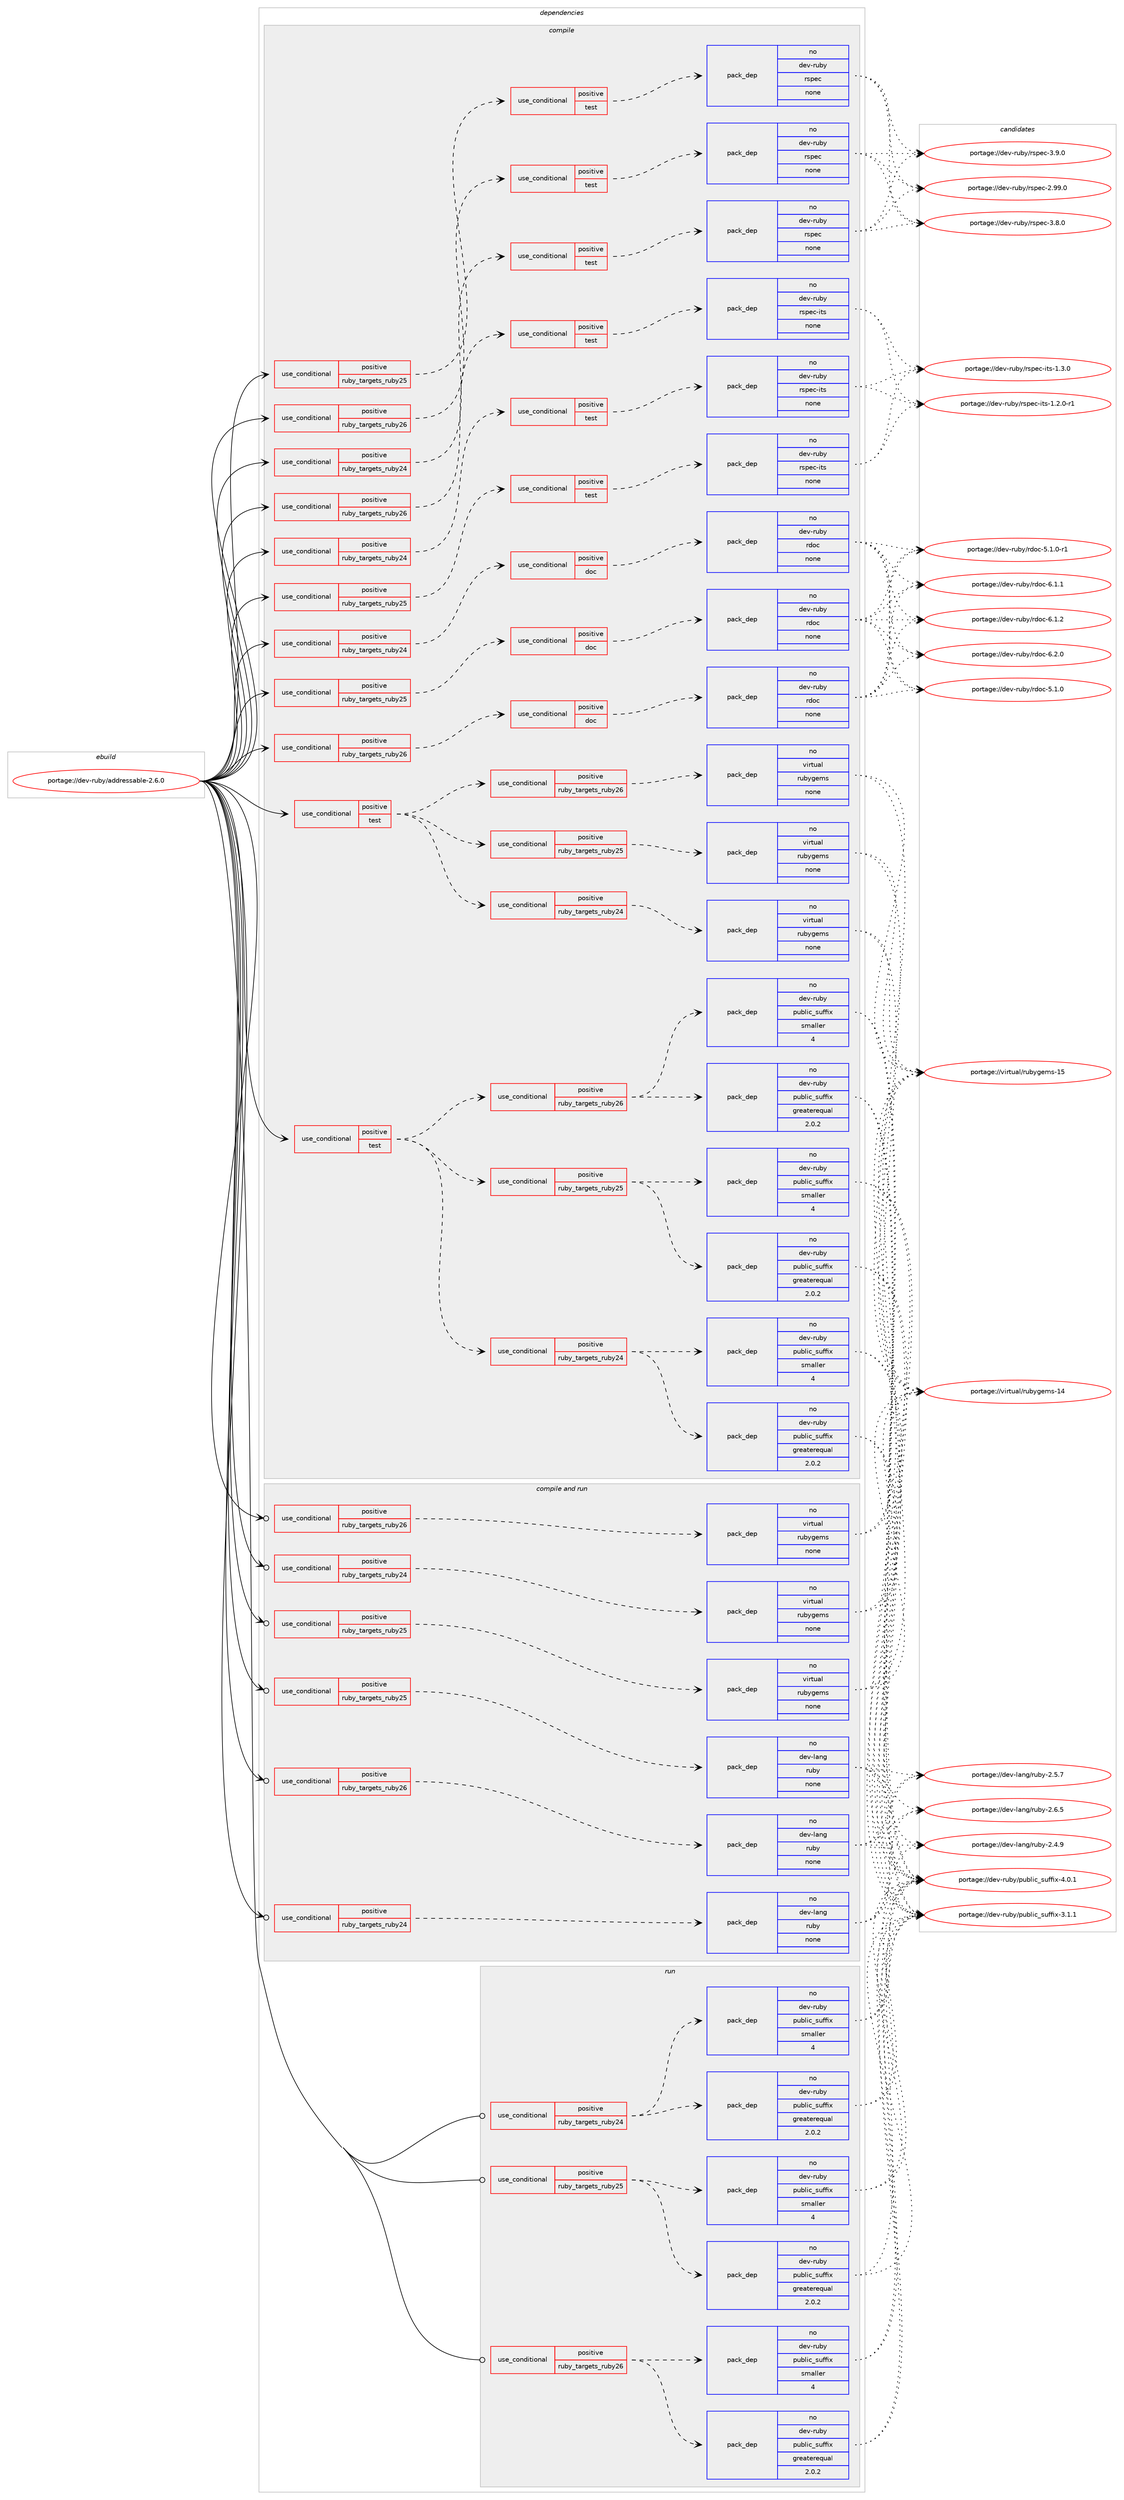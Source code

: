 digraph prolog {

# *************
# Graph options
# *************

newrank=true;
concentrate=true;
compound=true;
graph [rankdir=LR,fontname=Helvetica,fontsize=10,ranksep=1.5];#, ranksep=2.5, nodesep=0.2];
edge  [arrowhead=vee];
node  [fontname=Helvetica,fontsize=10];

# **********
# The ebuild
# **********

subgraph cluster_leftcol {
color=gray;
rank=same;
label=<<i>ebuild</i>>;
id [label="portage://dev-ruby/addressable-2.6.0", color=red, width=4, href="../dev-ruby/addressable-2.6.0.svg"];
}

# ****************
# The dependencies
# ****************

subgraph cluster_midcol {
color=gray;
label=<<i>dependencies</i>>;
subgraph cluster_compile {
fillcolor="#eeeeee";
style=filled;
label=<<i>compile</i>>;
subgraph cond46855 {
dependency210870 [label=<<TABLE BORDER="0" CELLBORDER="1" CELLSPACING="0" CELLPADDING="4"><TR><TD ROWSPAN="3" CELLPADDING="10">use_conditional</TD></TR><TR><TD>positive</TD></TR><TR><TD>ruby_targets_ruby24</TD></TR></TABLE>>, shape=none, color=red];
subgraph cond46856 {
dependency210871 [label=<<TABLE BORDER="0" CELLBORDER="1" CELLSPACING="0" CELLPADDING="4"><TR><TD ROWSPAN="3" CELLPADDING="10">use_conditional</TD></TR><TR><TD>positive</TD></TR><TR><TD>doc</TD></TR></TABLE>>, shape=none, color=red];
subgraph pack160561 {
dependency210872 [label=<<TABLE BORDER="0" CELLBORDER="1" CELLSPACING="0" CELLPADDING="4" WIDTH="220"><TR><TD ROWSPAN="6" CELLPADDING="30">pack_dep</TD></TR><TR><TD WIDTH="110">no</TD></TR><TR><TD>dev-ruby</TD></TR><TR><TD>rdoc</TD></TR><TR><TD>none</TD></TR><TR><TD></TD></TR></TABLE>>, shape=none, color=blue];
}
dependency210871:e -> dependency210872:w [weight=20,style="dashed",arrowhead="vee"];
}
dependency210870:e -> dependency210871:w [weight=20,style="dashed",arrowhead="vee"];
}
id:e -> dependency210870:w [weight=20,style="solid",arrowhead="vee"];
subgraph cond46857 {
dependency210873 [label=<<TABLE BORDER="0" CELLBORDER="1" CELLSPACING="0" CELLPADDING="4"><TR><TD ROWSPAN="3" CELLPADDING="10">use_conditional</TD></TR><TR><TD>positive</TD></TR><TR><TD>ruby_targets_ruby24</TD></TR></TABLE>>, shape=none, color=red];
subgraph cond46858 {
dependency210874 [label=<<TABLE BORDER="0" CELLBORDER="1" CELLSPACING="0" CELLPADDING="4"><TR><TD ROWSPAN="3" CELLPADDING="10">use_conditional</TD></TR><TR><TD>positive</TD></TR><TR><TD>test</TD></TR></TABLE>>, shape=none, color=red];
subgraph pack160562 {
dependency210875 [label=<<TABLE BORDER="0" CELLBORDER="1" CELLSPACING="0" CELLPADDING="4" WIDTH="220"><TR><TD ROWSPAN="6" CELLPADDING="30">pack_dep</TD></TR><TR><TD WIDTH="110">no</TD></TR><TR><TD>dev-ruby</TD></TR><TR><TD>rspec</TD></TR><TR><TD>none</TD></TR><TR><TD></TD></TR></TABLE>>, shape=none, color=blue];
}
dependency210874:e -> dependency210875:w [weight=20,style="dashed",arrowhead="vee"];
}
dependency210873:e -> dependency210874:w [weight=20,style="dashed",arrowhead="vee"];
}
id:e -> dependency210873:w [weight=20,style="solid",arrowhead="vee"];
subgraph cond46859 {
dependency210876 [label=<<TABLE BORDER="0" CELLBORDER="1" CELLSPACING="0" CELLPADDING="4"><TR><TD ROWSPAN="3" CELLPADDING="10">use_conditional</TD></TR><TR><TD>positive</TD></TR><TR><TD>ruby_targets_ruby24</TD></TR></TABLE>>, shape=none, color=red];
subgraph cond46860 {
dependency210877 [label=<<TABLE BORDER="0" CELLBORDER="1" CELLSPACING="0" CELLPADDING="4"><TR><TD ROWSPAN="3" CELLPADDING="10">use_conditional</TD></TR><TR><TD>positive</TD></TR><TR><TD>test</TD></TR></TABLE>>, shape=none, color=red];
subgraph pack160563 {
dependency210878 [label=<<TABLE BORDER="0" CELLBORDER="1" CELLSPACING="0" CELLPADDING="4" WIDTH="220"><TR><TD ROWSPAN="6" CELLPADDING="30">pack_dep</TD></TR><TR><TD WIDTH="110">no</TD></TR><TR><TD>dev-ruby</TD></TR><TR><TD>rspec-its</TD></TR><TR><TD>none</TD></TR><TR><TD></TD></TR></TABLE>>, shape=none, color=blue];
}
dependency210877:e -> dependency210878:w [weight=20,style="dashed",arrowhead="vee"];
}
dependency210876:e -> dependency210877:w [weight=20,style="dashed",arrowhead="vee"];
}
id:e -> dependency210876:w [weight=20,style="solid",arrowhead="vee"];
subgraph cond46861 {
dependency210879 [label=<<TABLE BORDER="0" CELLBORDER="1" CELLSPACING="0" CELLPADDING="4"><TR><TD ROWSPAN="3" CELLPADDING="10">use_conditional</TD></TR><TR><TD>positive</TD></TR><TR><TD>ruby_targets_ruby25</TD></TR></TABLE>>, shape=none, color=red];
subgraph cond46862 {
dependency210880 [label=<<TABLE BORDER="0" CELLBORDER="1" CELLSPACING="0" CELLPADDING="4"><TR><TD ROWSPAN="3" CELLPADDING="10">use_conditional</TD></TR><TR><TD>positive</TD></TR><TR><TD>doc</TD></TR></TABLE>>, shape=none, color=red];
subgraph pack160564 {
dependency210881 [label=<<TABLE BORDER="0" CELLBORDER="1" CELLSPACING="0" CELLPADDING="4" WIDTH="220"><TR><TD ROWSPAN="6" CELLPADDING="30">pack_dep</TD></TR><TR><TD WIDTH="110">no</TD></TR><TR><TD>dev-ruby</TD></TR><TR><TD>rdoc</TD></TR><TR><TD>none</TD></TR><TR><TD></TD></TR></TABLE>>, shape=none, color=blue];
}
dependency210880:e -> dependency210881:w [weight=20,style="dashed",arrowhead="vee"];
}
dependency210879:e -> dependency210880:w [weight=20,style="dashed",arrowhead="vee"];
}
id:e -> dependency210879:w [weight=20,style="solid",arrowhead="vee"];
subgraph cond46863 {
dependency210882 [label=<<TABLE BORDER="0" CELLBORDER="1" CELLSPACING="0" CELLPADDING="4"><TR><TD ROWSPAN="3" CELLPADDING="10">use_conditional</TD></TR><TR><TD>positive</TD></TR><TR><TD>ruby_targets_ruby25</TD></TR></TABLE>>, shape=none, color=red];
subgraph cond46864 {
dependency210883 [label=<<TABLE BORDER="0" CELLBORDER="1" CELLSPACING="0" CELLPADDING="4"><TR><TD ROWSPAN="3" CELLPADDING="10">use_conditional</TD></TR><TR><TD>positive</TD></TR><TR><TD>test</TD></TR></TABLE>>, shape=none, color=red];
subgraph pack160565 {
dependency210884 [label=<<TABLE BORDER="0" CELLBORDER="1" CELLSPACING="0" CELLPADDING="4" WIDTH="220"><TR><TD ROWSPAN="6" CELLPADDING="30">pack_dep</TD></TR><TR><TD WIDTH="110">no</TD></TR><TR><TD>dev-ruby</TD></TR><TR><TD>rspec</TD></TR><TR><TD>none</TD></TR><TR><TD></TD></TR></TABLE>>, shape=none, color=blue];
}
dependency210883:e -> dependency210884:w [weight=20,style="dashed",arrowhead="vee"];
}
dependency210882:e -> dependency210883:w [weight=20,style="dashed",arrowhead="vee"];
}
id:e -> dependency210882:w [weight=20,style="solid",arrowhead="vee"];
subgraph cond46865 {
dependency210885 [label=<<TABLE BORDER="0" CELLBORDER="1" CELLSPACING="0" CELLPADDING="4"><TR><TD ROWSPAN="3" CELLPADDING="10">use_conditional</TD></TR><TR><TD>positive</TD></TR><TR><TD>ruby_targets_ruby25</TD></TR></TABLE>>, shape=none, color=red];
subgraph cond46866 {
dependency210886 [label=<<TABLE BORDER="0" CELLBORDER="1" CELLSPACING="0" CELLPADDING="4"><TR><TD ROWSPAN="3" CELLPADDING="10">use_conditional</TD></TR><TR><TD>positive</TD></TR><TR><TD>test</TD></TR></TABLE>>, shape=none, color=red];
subgraph pack160566 {
dependency210887 [label=<<TABLE BORDER="0" CELLBORDER="1" CELLSPACING="0" CELLPADDING="4" WIDTH="220"><TR><TD ROWSPAN="6" CELLPADDING="30">pack_dep</TD></TR><TR><TD WIDTH="110">no</TD></TR><TR><TD>dev-ruby</TD></TR><TR><TD>rspec-its</TD></TR><TR><TD>none</TD></TR><TR><TD></TD></TR></TABLE>>, shape=none, color=blue];
}
dependency210886:e -> dependency210887:w [weight=20,style="dashed",arrowhead="vee"];
}
dependency210885:e -> dependency210886:w [weight=20,style="dashed",arrowhead="vee"];
}
id:e -> dependency210885:w [weight=20,style="solid",arrowhead="vee"];
subgraph cond46867 {
dependency210888 [label=<<TABLE BORDER="0" CELLBORDER="1" CELLSPACING="0" CELLPADDING="4"><TR><TD ROWSPAN="3" CELLPADDING="10">use_conditional</TD></TR><TR><TD>positive</TD></TR><TR><TD>ruby_targets_ruby26</TD></TR></TABLE>>, shape=none, color=red];
subgraph cond46868 {
dependency210889 [label=<<TABLE BORDER="0" CELLBORDER="1" CELLSPACING="0" CELLPADDING="4"><TR><TD ROWSPAN="3" CELLPADDING="10">use_conditional</TD></TR><TR><TD>positive</TD></TR><TR><TD>doc</TD></TR></TABLE>>, shape=none, color=red];
subgraph pack160567 {
dependency210890 [label=<<TABLE BORDER="0" CELLBORDER="1" CELLSPACING="0" CELLPADDING="4" WIDTH="220"><TR><TD ROWSPAN="6" CELLPADDING="30">pack_dep</TD></TR><TR><TD WIDTH="110">no</TD></TR><TR><TD>dev-ruby</TD></TR><TR><TD>rdoc</TD></TR><TR><TD>none</TD></TR><TR><TD></TD></TR></TABLE>>, shape=none, color=blue];
}
dependency210889:e -> dependency210890:w [weight=20,style="dashed",arrowhead="vee"];
}
dependency210888:e -> dependency210889:w [weight=20,style="dashed",arrowhead="vee"];
}
id:e -> dependency210888:w [weight=20,style="solid",arrowhead="vee"];
subgraph cond46869 {
dependency210891 [label=<<TABLE BORDER="0" CELLBORDER="1" CELLSPACING="0" CELLPADDING="4"><TR><TD ROWSPAN="3" CELLPADDING="10">use_conditional</TD></TR><TR><TD>positive</TD></TR><TR><TD>ruby_targets_ruby26</TD></TR></TABLE>>, shape=none, color=red];
subgraph cond46870 {
dependency210892 [label=<<TABLE BORDER="0" CELLBORDER="1" CELLSPACING="0" CELLPADDING="4"><TR><TD ROWSPAN="3" CELLPADDING="10">use_conditional</TD></TR><TR><TD>positive</TD></TR><TR><TD>test</TD></TR></TABLE>>, shape=none, color=red];
subgraph pack160568 {
dependency210893 [label=<<TABLE BORDER="0" CELLBORDER="1" CELLSPACING="0" CELLPADDING="4" WIDTH="220"><TR><TD ROWSPAN="6" CELLPADDING="30">pack_dep</TD></TR><TR><TD WIDTH="110">no</TD></TR><TR><TD>dev-ruby</TD></TR><TR><TD>rspec</TD></TR><TR><TD>none</TD></TR><TR><TD></TD></TR></TABLE>>, shape=none, color=blue];
}
dependency210892:e -> dependency210893:w [weight=20,style="dashed",arrowhead="vee"];
}
dependency210891:e -> dependency210892:w [weight=20,style="dashed",arrowhead="vee"];
}
id:e -> dependency210891:w [weight=20,style="solid",arrowhead="vee"];
subgraph cond46871 {
dependency210894 [label=<<TABLE BORDER="0" CELLBORDER="1" CELLSPACING="0" CELLPADDING="4"><TR><TD ROWSPAN="3" CELLPADDING="10">use_conditional</TD></TR><TR><TD>positive</TD></TR><TR><TD>ruby_targets_ruby26</TD></TR></TABLE>>, shape=none, color=red];
subgraph cond46872 {
dependency210895 [label=<<TABLE BORDER="0" CELLBORDER="1" CELLSPACING="0" CELLPADDING="4"><TR><TD ROWSPAN="3" CELLPADDING="10">use_conditional</TD></TR><TR><TD>positive</TD></TR><TR><TD>test</TD></TR></TABLE>>, shape=none, color=red];
subgraph pack160569 {
dependency210896 [label=<<TABLE BORDER="0" CELLBORDER="1" CELLSPACING="0" CELLPADDING="4" WIDTH="220"><TR><TD ROWSPAN="6" CELLPADDING="30">pack_dep</TD></TR><TR><TD WIDTH="110">no</TD></TR><TR><TD>dev-ruby</TD></TR><TR><TD>rspec-its</TD></TR><TR><TD>none</TD></TR><TR><TD></TD></TR></TABLE>>, shape=none, color=blue];
}
dependency210895:e -> dependency210896:w [weight=20,style="dashed",arrowhead="vee"];
}
dependency210894:e -> dependency210895:w [weight=20,style="dashed",arrowhead="vee"];
}
id:e -> dependency210894:w [weight=20,style="solid",arrowhead="vee"];
subgraph cond46873 {
dependency210897 [label=<<TABLE BORDER="0" CELLBORDER="1" CELLSPACING="0" CELLPADDING="4"><TR><TD ROWSPAN="3" CELLPADDING="10">use_conditional</TD></TR><TR><TD>positive</TD></TR><TR><TD>test</TD></TR></TABLE>>, shape=none, color=red];
subgraph cond46874 {
dependency210898 [label=<<TABLE BORDER="0" CELLBORDER="1" CELLSPACING="0" CELLPADDING="4"><TR><TD ROWSPAN="3" CELLPADDING="10">use_conditional</TD></TR><TR><TD>positive</TD></TR><TR><TD>ruby_targets_ruby24</TD></TR></TABLE>>, shape=none, color=red];
subgraph pack160570 {
dependency210899 [label=<<TABLE BORDER="0" CELLBORDER="1" CELLSPACING="0" CELLPADDING="4" WIDTH="220"><TR><TD ROWSPAN="6" CELLPADDING="30">pack_dep</TD></TR><TR><TD WIDTH="110">no</TD></TR><TR><TD>dev-ruby</TD></TR><TR><TD>public_suffix</TD></TR><TR><TD>greaterequal</TD></TR><TR><TD>2.0.2</TD></TR></TABLE>>, shape=none, color=blue];
}
dependency210898:e -> dependency210899:w [weight=20,style="dashed",arrowhead="vee"];
subgraph pack160571 {
dependency210900 [label=<<TABLE BORDER="0" CELLBORDER="1" CELLSPACING="0" CELLPADDING="4" WIDTH="220"><TR><TD ROWSPAN="6" CELLPADDING="30">pack_dep</TD></TR><TR><TD WIDTH="110">no</TD></TR><TR><TD>dev-ruby</TD></TR><TR><TD>public_suffix</TD></TR><TR><TD>smaller</TD></TR><TR><TD>4</TD></TR></TABLE>>, shape=none, color=blue];
}
dependency210898:e -> dependency210900:w [weight=20,style="dashed",arrowhead="vee"];
}
dependency210897:e -> dependency210898:w [weight=20,style="dashed",arrowhead="vee"];
subgraph cond46875 {
dependency210901 [label=<<TABLE BORDER="0" CELLBORDER="1" CELLSPACING="0" CELLPADDING="4"><TR><TD ROWSPAN="3" CELLPADDING="10">use_conditional</TD></TR><TR><TD>positive</TD></TR><TR><TD>ruby_targets_ruby25</TD></TR></TABLE>>, shape=none, color=red];
subgraph pack160572 {
dependency210902 [label=<<TABLE BORDER="0" CELLBORDER="1" CELLSPACING="0" CELLPADDING="4" WIDTH="220"><TR><TD ROWSPAN="6" CELLPADDING="30">pack_dep</TD></TR><TR><TD WIDTH="110">no</TD></TR><TR><TD>dev-ruby</TD></TR><TR><TD>public_suffix</TD></TR><TR><TD>greaterequal</TD></TR><TR><TD>2.0.2</TD></TR></TABLE>>, shape=none, color=blue];
}
dependency210901:e -> dependency210902:w [weight=20,style="dashed",arrowhead="vee"];
subgraph pack160573 {
dependency210903 [label=<<TABLE BORDER="0" CELLBORDER="1" CELLSPACING="0" CELLPADDING="4" WIDTH="220"><TR><TD ROWSPAN="6" CELLPADDING="30">pack_dep</TD></TR><TR><TD WIDTH="110">no</TD></TR><TR><TD>dev-ruby</TD></TR><TR><TD>public_suffix</TD></TR><TR><TD>smaller</TD></TR><TR><TD>4</TD></TR></TABLE>>, shape=none, color=blue];
}
dependency210901:e -> dependency210903:w [weight=20,style="dashed",arrowhead="vee"];
}
dependency210897:e -> dependency210901:w [weight=20,style="dashed",arrowhead="vee"];
subgraph cond46876 {
dependency210904 [label=<<TABLE BORDER="0" CELLBORDER="1" CELLSPACING="0" CELLPADDING="4"><TR><TD ROWSPAN="3" CELLPADDING="10">use_conditional</TD></TR><TR><TD>positive</TD></TR><TR><TD>ruby_targets_ruby26</TD></TR></TABLE>>, shape=none, color=red];
subgraph pack160574 {
dependency210905 [label=<<TABLE BORDER="0" CELLBORDER="1" CELLSPACING="0" CELLPADDING="4" WIDTH="220"><TR><TD ROWSPAN="6" CELLPADDING="30">pack_dep</TD></TR><TR><TD WIDTH="110">no</TD></TR><TR><TD>dev-ruby</TD></TR><TR><TD>public_suffix</TD></TR><TR><TD>greaterequal</TD></TR><TR><TD>2.0.2</TD></TR></TABLE>>, shape=none, color=blue];
}
dependency210904:e -> dependency210905:w [weight=20,style="dashed",arrowhead="vee"];
subgraph pack160575 {
dependency210906 [label=<<TABLE BORDER="0" CELLBORDER="1" CELLSPACING="0" CELLPADDING="4" WIDTH="220"><TR><TD ROWSPAN="6" CELLPADDING="30">pack_dep</TD></TR><TR><TD WIDTH="110">no</TD></TR><TR><TD>dev-ruby</TD></TR><TR><TD>public_suffix</TD></TR><TR><TD>smaller</TD></TR><TR><TD>4</TD></TR></TABLE>>, shape=none, color=blue];
}
dependency210904:e -> dependency210906:w [weight=20,style="dashed",arrowhead="vee"];
}
dependency210897:e -> dependency210904:w [weight=20,style="dashed",arrowhead="vee"];
}
id:e -> dependency210897:w [weight=20,style="solid",arrowhead="vee"];
subgraph cond46877 {
dependency210907 [label=<<TABLE BORDER="0" CELLBORDER="1" CELLSPACING="0" CELLPADDING="4"><TR><TD ROWSPAN="3" CELLPADDING="10">use_conditional</TD></TR><TR><TD>positive</TD></TR><TR><TD>test</TD></TR></TABLE>>, shape=none, color=red];
subgraph cond46878 {
dependency210908 [label=<<TABLE BORDER="0" CELLBORDER="1" CELLSPACING="0" CELLPADDING="4"><TR><TD ROWSPAN="3" CELLPADDING="10">use_conditional</TD></TR><TR><TD>positive</TD></TR><TR><TD>ruby_targets_ruby24</TD></TR></TABLE>>, shape=none, color=red];
subgraph pack160576 {
dependency210909 [label=<<TABLE BORDER="0" CELLBORDER="1" CELLSPACING="0" CELLPADDING="4" WIDTH="220"><TR><TD ROWSPAN="6" CELLPADDING="30">pack_dep</TD></TR><TR><TD WIDTH="110">no</TD></TR><TR><TD>virtual</TD></TR><TR><TD>rubygems</TD></TR><TR><TD>none</TD></TR><TR><TD></TD></TR></TABLE>>, shape=none, color=blue];
}
dependency210908:e -> dependency210909:w [weight=20,style="dashed",arrowhead="vee"];
}
dependency210907:e -> dependency210908:w [weight=20,style="dashed",arrowhead="vee"];
subgraph cond46879 {
dependency210910 [label=<<TABLE BORDER="0" CELLBORDER="1" CELLSPACING="0" CELLPADDING="4"><TR><TD ROWSPAN="3" CELLPADDING="10">use_conditional</TD></TR><TR><TD>positive</TD></TR><TR><TD>ruby_targets_ruby25</TD></TR></TABLE>>, shape=none, color=red];
subgraph pack160577 {
dependency210911 [label=<<TABLE BORDER="0" CELLBORDER="1" CELLSPACING="0" CELLPADDING="4" WIDTH="220"><TR><TD ROWSPAN="6" CELLPADDING="30">pack_dep</TD></TR><TR><TD WIDTH="110">no</TD></TR><TR><TD>virtual</TD></TR><TR><TD>rubygems</TD></TR><TR><TD>none</TD></TR><TR><TD></TD></TR></TABLE>>, shape=none, color=blue];
}
dependency210910:e -> dependency210911:w [weight=20,style="dashed",arrowhead="vee"];
}
dependency210907:e -> dependency210910:w [weight=20,style="dashed",arrowhead="vee"];
subgraph cond46880 {
dependency210912 [label=<<TABLE BORDER="0" CELLBORDER="1" CELLSPACING="0" CELLPADDING="4"><TR><TD ROWSPAN="3" CELLPADDING="10">use_conditional</TD></TR><TR><TD>positive</TD></TR><TR><TD>ruby_targets_ruby26</TD></TR></TABLE>>, shape=none, color=red];
subgraph pack160578 {
dependency210913 [label=<<TABLE BORDER="0" CELLBORDER="1" CELLSPACING="0" CELLPADDING="4" WIDTH="220"><TR><TD ROWSPAN="6" CELLPADDING="30">pack_dep</TD></TR><TR><TD WIDTH="110">no</TD></TR><TR><TD>virtual</TD></TR><TR><TD>rubygems</TD></TR><TR><TD>none</TD></TR><TR><TD></TD></TR></TABLE>>, shape=none, color=blue];
}
dependency210912:e -> dependency210913:w [weight=20,style="dashed",arrowhead="vee"];
}
dependency210907:e -> dependency210912:w [weight=20,style="dashed",arrowhead="vee"];
}
id:e -> dependency210907:w [weight=20,style="solid",arrowhead="vee"];
}
subgraph cluster_compileandrun {
fillcolor="#eeeeee";
style=filled;
label=<<i>compile and run</i>>;
subgraph cond46881 {
dependency210914 [label=<<TABLE BORDER="0" CELLBORDER="1" CELLSPACING="0" CELLPADDING="4"><TR><TD ROWSPAN="3" CELLPADDING="10">use_conditional</TD></TR><TR><TD>positive</TD></TR><TR><TD>ruby_targets_ruby24</TD></TR></TABLE>>, shape=none, color=red];
subgraph pack160579 {
dependency210915 [label=<<TABLE BORDER="0" CELLBORDER="1" CELLSPACING="0" CELLPADDING="4" WIDTH="220"><TR><TD ROWSPAN="6" CELLPADDING="30">pack_dep</TD></TR><TR><TD WIDTH="110">no</TD></TR><TR><TD>dev-lang</TD></TR><TR><TD>ruby</TD></TR><TR><TD>none</TD></TR><TR><TD></TD></TR></TABLE>>, shape=none, color=blue];
}
dependency210914:e -> dependency210915:w [weight=20,style="dashed",arrowhead="vee"];
}
id:e -> dependency210914:w [weight=20,style="solid",arrowhead="odotvee"];
subgraph cond46882 {
dependency210916 [label=<<TABLE BORDER="0" CELLBORDER="1" CELLSPACING="0" CELLPADDING="4"><TR><TD ROWSPAN="3" CELLPADDING="10">use_conditional</TD></TR><TR><TD>positive</TD></TR><TR><TD>ruby_targets_ruby24</TD></TR></TABLE>>, shape=none, color=red];
subgraph pack160580 {
dependency210917 [label=<<TABLE BORDER="0" CELLBORDER="1" CELLSPACING="0" CELLPADDING="4" WIDTH="220"><TR><TD ROWSPAN="6" CELLPADDING="30">pack_dep</TD></TR><TR><TD WIDTH="110">no</TD></TR><TR><TD>virtual</TD></TR><TR><TD>rubygems</TD></TR><TR><TD>none</TD></TR><TR><TD></TD></TR></TABLE>>, shape=none, color=blue];
}
dependency210916:e -> dependency210917:w [weight=20,style="dashed",arrowhead="vee"];
}
id:e -> dependency210916:w [weight=20,style="solid",arrowhead="odotvee"];
subgraph cond46883 {
dependency210918 [label=<<TABLE BORDER="0" CELLBORDER="1" CELLSPACING="0" CELLPADDING="4"><TR><TD ROWSPAN="3" CELLPADDING="10">use_conditional</TD></TR><TR><TD>positive</TD></TR><TR><TD>ruby_targets_ruby25</TD></TR></TABLE>>, shape=none, color=red];
subgraph pack160581 {
dependency210919 [label=<<TABLE BORDER="0" CELLBORDER="1" CELLSPACING="0" CELLPADDING="4" WIDTH="220"><TR><TD ROWSPAN="6" CELLPADDING="30">pack_dep</TD></TR><TR><TD WIDTH="110">no</TD></TR><TR><TD>dev-lang</TD></TR><TR><TD>ruby</TD></TR><TR><TD>none</TD></TR><TR><TD></TD></TR></TABLE>>, shape=none, color=blue];
}
dependency210918:e -> dependency210919:w [weight=20,style="dashed",arrowhead="vee"];
}
id:e -> dependency210918:w [weight=20,style="solid",arrowhead="odotvee"];
subgraph cond46884 {
dependency210920 [label=<<TABLE BORDER="0" CELLBORDER="1" CELLSPACING="0" CELLPADDING="4"><TR><TD ROWSPAN="3" CELLPADDING="10">use_conditional</TD></TR><TR><TD>positive</TD></TR><TR><TD>ruby_targets_ruby25</TD></TR></TABLE>>, shape=none, color=red];
subgraph pack160582 {
dependency210921 [label=<<TABLE BORDER="0" CELLBORDER="1" CELLSPACING="0" CELLPADDING="4" WIDTH="220"><TR><TD ROWSPAN="6" CELLPADDING="30">pack_dep</TD></TR><TR><TD WIDTH="110">no</TD></TR><TR><TD>virtual</TD></TR><TR><TD>rubygems</TD></TR><TR><TD>none</TD></TR><TR><TD></TD></TR></TABLE>>, shape=none, color=blue];
}
dependency210920:e -> dependency210921:w [weight=20,style="dashed",arrowhead="vee"];
}
id:e -> dependency210920:w [weight=20,style="solid",arrowhead="odotvee"];
subgraph cond46885 {
dependency210922 [label=<<TABLE BORDER="0" CELLBORDER="1" CELLSPACING="0" CELLPADDING="4"><TR><TD ROWSPAN="3" CELLPADDING="10">use_conditional</TD></TR><TR><TD>positive</TD></TR><TR><TD>ruby_targets_ruby26</TD></TR></TABLE>>, shape=none, color=red];
subgraph pack160583 {
dependency210923 [label=<<TABLE BORDER="0" CELLBORDER="1" CELLSPACING="0" CELLPADDING="4" WIDTH="220"><TR><TD ROWSPAN="6" CELLPADDING="30">pack_dep</TD></TR><TR><TD WIDTH="110">no</TD></TR><TR><TD>dev-lang</TD></TR><TR><TD>ruby</TD></TR><TR><TD>none</TD></TR><TR><TD></TD></TR></TABLE>>, shape=none, color=blue];
}
dependency210922:e -> dependency210923:w [weight=20,style="dashed",arrowhead="vee"];
}
id:e -> dependency210922:w [weight=20,style="solid",arrowhead="odotvee"];
subgraph cond46886 {
dependency210924 [label=<<TABLE BORDER="0" CELLBORDER="1" CELLSPACING="0" CELLPADDING="4"><TR><TD ROWSPAN="3" CELLPADDING="10">use_conditional</TD></TR><TR><TD>positive</TD></TR><TR><TD>ruby_targets_ruby26</TD></TR></TABLE>>, shape=none, color=red];
subgraph pack160584 {
dependency210925 [label=<<TABLE BORDER="0" CELLBORDER="1" CELLSPACING="0" CELLPADDING="4" WIDTH="220"><TR><TD ROWSPAN="6" CELLPADDING="30">pack_dep</TD></TR><TR><TD WIDTH="110">no</TD></TR><TR><TD>virtual</TD></TR><TR><TD>rubygems</TD></TR><TR><TD>none</TD></TR><TR><TD></TD></TR></TABLE>>, shape=none, color=blue];
}
dependency210924:e -> dependency210925:w [weight=20,style="dashed",arrowhead="vee"];
}
id:e -> dependency210924:w [weight=20,style="solid",arrowhead="odotvee"];
}
subgraph cluster_run {
fillcolor="#eeeeee";
style=filled;
label=<<i>run</i>>;
subgraph cond46887 {
dependency210926 [label=<<TABLE BORDER="0" CELLBORDER="1" CELLSPACING="0" CELLPADDING="4"><TR><TD ROWSPAN="3" CELLPADDING="10">use_conditional</TD></TR><TR><TD>positive</TD></TR><TR><TD>ruby_targets_ruby24</TD></TR></TABLE>>, shape=none, color=red];
subgraph pack160585 {
dependency210927 [label=<<TABLE BORDER="0" CELLBORDER="1" CELLSPACING="0" CELLPADDING="4" WIDTH="220"><TR><TD ROWSPAN="6" CELLPADDING="30">pack_dep</TD></TR><TR><TD WIDTH="110">no</TD></TR><TR><TD>dev-ruby</TD></TR><TR><TD>public_suffix</TD></TR><TR><TD>greaterequal</TD></TR><TR><TD>2.0.2</TD></TR></TABLE>>, shape=none, color=blue];
}
dependency210926:e -> dependency210927:w [weight=20,style="dashed",arrowhead="vee"];
subgraph pack160586 {
dependency210928 [label=<<TABLE BORDER="0" CELLBORDER="1" CELLSPACING="0" CELLPADDING="4" WIDTH="220"><TR><TD ROWSPAN="6" CELLPADDING="30">pack_dep</TD></TR><TR><TD WIDTH="110">no</TD></TR><TR><TD>dev-ruby</TD></TR><TR><TD>public_suffix</TD></TR><TR><TD>smaller</TD></TR><TR><TD>4</TD></TR></TABLE>>, shape=none, color=blue];
}
dependency210926:e -> dependency210928:w [weight=20,style="dashed",arrowhead="vee"];
}
id:e -> dependency210926:w [weight=20,style="solid",arrowhead="odot"];
subgraph cond46888 {
dependency210929 [label=<<TABLE BORDER="0" CELLBORDER="1" CELLSPACING="0" CELLPADDING="4"><TR><TD ROWSPAN="3" CELLPADDING="10">use_conditional</TD></TR><TR><TD>positive</TD></TR><TR><TD>ruby_targets_ruby25</TD></TR></TABLE>>, shape=none, color=red];
subgraph pack160587 {
dependency210930 [label=<<TABLE BORDER="0" CELLBORDER="1" CELLSPACING="0" CELLPADDING="4" WIDTH="220"><TR><TD ROWSPAN="6" CELLPADDING="30">pack_dep</TD></TR><TR><TD WIDTH="110">no</TD></TR><TR><TD>dev-ruby</TD></TR><TR><TD>public_suffix</TD></TR><TR><TD>greaterequal</TD></TR><TR><TD>2.0.2</TD></TR></TABLE>>, shape=none, color=blue];
}
dependency210929:e -> dependency210930:w [weight=20,style="dashed",arrowhead="vee"];
subgraph pack160588 {
dependency210931 [label=<<TABLE BORDER="0" CELLBORDER="1" CELLSPACING="0" CELLPADDING="4" WIDTH="220"><TR><TD ROWSPAN="6" CELLPADDING="30">pack_dep</TD></TR><TR><TD WIDTH="110">no</TD></TR><TR><TD>dev-ruby</TD></TR><TR><TD>public_suffix</TD></TR><TR><TD>smaller</TD></TR><TR><TD>4</TD></TR></TABLE>>, shape=none, color=blue];
}
dependency210929:e -> dependency210931:w [weight=20,style="dashed",arrowhead="vee"];
}
id:e -> dependency210929:w [weight=20,style="solid",arrowhead="odot"];
subgraph cond46889 {
dependency210932 [label=<<TABLE BORDER="0" CELLBORDER="1" CELLSPACING="0" CELLPADDING="4"><TR><TD ROWSPAN="3" CELLPADDING="10">use_conditional</TD></TR><TR><TD>positive</TD></TR><TR><TD>ruby_targets_ruby26</TD></TR></TABLE>>, shape=none, color=red];
subgraph pack160589 {
dependency210933 [label=<<TABLE BORDER="0" CELLBORDER="1" CELLSPACING="0" CELLPADDING="4" WIDTH="220"><TR><TD ROWSPAN="6" CELLPADDING="30">pack_dep</TD></TR><TR><TD WIDTH="110">no</TD></TR><TR><TD>dev-ruby</TD></TR><TR><TD>public_suffix</TD></TR><TR><TD>greaterequal</TD></TR><TR><TD>2.0.2</TD></TR></TABLE>>, shape=none, color=blue];
}
dependency210932:e -> dependency210933:w [weight=20,style="dashed",arrowhead="vee"];
subgraph pack160590 {
dependency210934 [label=<<TABLE BORDER="0" CELLBORDER="1" CELLSPACING="0" CELLPADDING="4" WIDTH="220"><TR><TD ROWSPAN="6" CELLPADDING="30">pack_dep</TD></TR><TR><TD WIDTH="110">no</TD></TR><TR><TD>dev-ruby</TD></TR><TR><TD>public_suffix</TD></TR><TR><TD>smaller</TD></TR><TR><TD>4</TD></TR></TABLE>>, shape=none, color=blue];
}
dependency210932:e -> dependency210934:w [weight=20,style="dashed",arrowhead="vee"];
}
id:e -> dependency210932:w [weight=20,style="solid",arrowhead="odot"];
}
}

# **************
# The candidates
# **************

subgraph cluster_choices {
rank=same;
color=gray;
label=<<i>candidates</i>>;

subgraph choice160561 {
color=black;
nodesep=1;
choiceportage10010111845114117981214711410011199455346494648 [label="portage://dev-ruby/rdoc-5.1.0", color=red, width=4,href="../dev-ruby/rdoc-5.1.0.svg"];
choiceportage100101118451141179812147114100111994553464946484511449 [label="portage://dev-ruby/rdoc-5.1.0-r1", color=red, width=4,href="../dev-ruby/rdoc-5.1.0-r1.svg"];
choiceportage10010111845114117981214711410011199455446494649 [label="portage://dev-ruby/rdoc-6.1.1", color=red, width=4,href="../dev-ruby/rdoc-6.1.1.svg"];
choiceportage10010111845114117981214711410011199455446494650 [label="portage://dev-ruby/rdoc-6.1.2", color=red, width=4,href="../dev-ruby/rdoc-6.1.2.svg"];
choiceportage10010111845114117981214711410011199455446504648 [label="portage://dev-ruby/rdoc-6.2.0", color=red, width=4,href="../dev-ruby/rdoc-6.2.0.svg"];
dependency210872:e -> choiceportage10010111845114117981214711410011199455346494648:w [style=dotted,weight="100"];
dependency210872:e -> choiceportage100101118451141179812147114100111994553464946484511449:w [style=dotted,weight="100"];
dependency210872:e -> choiceportage10010111845114117981214711410011199455446494649:w [style=dotted,weight="100"];
dependency210872:e -> choiceportage10010111845114117981214711410011199455446494650:w [style=dotted,weight="100"];
dependency210872:e -> choiceportage10010111845114117981214711410011199455446504648:w [style=dotted,weight="100"];
}
subgraph choice160562 {
color=black;
nodesep=1;
choiceportage1001011184511411798121471141151121019945504657574648 [label="portage://dev-ruby/rspec-2.99.0", color=red, width=4,href="../dev-ruby/rspec-2.99.0.svg"];
choiceportage10010111845114117981214711411511210199455146564648 [label="portage://dev-ruby/rspec-3.8.0", color=red, width=4,href="../dev-ruby/rspec-3.8.0.svg"];
choiceportage10010111845114117981214711411511210199455146574648 [label="portage://dev-ruby/rspec-3.9.0", color=red, width=4,href="../dev-ruby/rspec-3.9.0.svg"];
dependency210875:e -> choiceportage1001011184511411798121471141151121019945504657574648:w [style=dotted,weight="100"];
dependency210875:e -> choiceportage10010111845114117981214711411511210199455146564648:w [style=dotted,weight="100"];
dependency210875:e -> choiceportage10010111845114117981214711411511210199455146574648:w [style=dotted,weight="100"];
}
subgraph choice160563 {
color=black;
nodesep=1;
choiceportage10010111845114117981214711411511210199451051161154549465046484511449 [label="portage://dev-ruby/rspec-its-1.2.0-r1", color=red, width=4,href="../dev-ruby/rspec-its-1.2.0-r1.svg"];
choiceportage1001011184511411798121471141151121019945105116115454946514648 [label="portage://dev-ruby/rspec-its-1.3.0", color=red, width=4,href="../dev-ruby/rspec-its-1.3.0.svg"];
dependency210878:e -> choiceportage10010111845114117981214711411511210199451051161154549465046484511449:w [style=dotted,weight="100"];
dependency210878:e -> choiceportage1001011184511411798121471141151121019945105116115454946514648:w [style=dotted,weight="100"];
}
subgraph choice160564 {
color=black;
nodesep=1;
choiceportage10010111845114117981214711410011199455346494648 [label="portage://dev-ruby/rdoc-5.1.0", color=red, width=4,href="../dev-ruby/rdoc-5.1.0.svg"];
choiceportage100101118451141179812147114100111994553464946484511449 [label="portage://dev-ruby/rdoc-5.1.0-r1", color=red, width=4,href="../dev-ruby/rdoc-5.1.0-r1.svg"];
choiceportage10010111845114117981214711410011199455446494649 [label="portage://dev-ruby/rdoc-6.1.1", color=red, width=4,href="../dev-ruby/rdoc-6.1.1.svg"];
choiceportage10010111845114117981214711410011199455446494650 [label="portage://dev-ruby/rdoc-6.1.2", color=red, width=4,href="../dev-ruby/rdoc-6.1.2.svg"];
choiceportage10010111845114117981214711410011199455446504648 [label="portage://dev-ruby/rdoc-6.2.0", color=red, width=4,href="../dev-ruby/rdoc-6.2.0.svg"];
dependency210881:e -> choiceportage10010111845114117981214711410011199455346494648:w [style=dotted,weight="100"];
dependency210881:e -> choiceportage100101118451141179812147114100111994553464946484511449:w [style=dotted,weight="100"];
dependency210881:e -> choiceportage10010111845114117981214711410011199455446494649:w [style=dotted,weight="100"];
dependency210881:e -> choiceportage10010111845114117981214711410011199455446494650:w [style=dotted,weight="100"];
dependency210881:e -> choiceportage10010111845114117981214711410011199455446504648:w [style=dotted,weight="100"];
}
subgraph choice160565 {
color=black;
nodesep=1;
choiceportage1001011184511411798121471141151121019945504657574648 [label="portage://dev-ruby/rspec-2.99.0", color=red, width=4,href="../dev-ruby/rspec-2.99.0.svg"];
choiceportage10010111845114117981214711411511210199455146564648 [label="portage://dev-ruby/rspec-3.8.0", color=red, width=4,href="../dev-ruby/rspec-3.8.0.svg"];
choiceportage10010111845114117981214711411511210199455146574648 [label="portage://dev-ruby/rspec-3.9.0", color=red, width=4,href="../dev-ruby/rspec-3.9.0.svg"];
dependency210884:e -> choiceportage1001011184511411798121471141151121019945504657574648:w [style=dotted,weight="100"];
dependency210884:e -> choiceportage10010111845114117981214711411511210199455146564648:w [style=dotted,weight="100"];
dependency210884:e -> choiceportage10010111845114117981214711411511210199455146574648:w [style=dotted,weight="100"];
}
subgraph choice160566 {
color=black;
nodesep=1;
choiceportage10010111845114117981214711411511210199451051161154549465046484511449 [label="portage://dev-ruby/rspec-its-1.2.0-r1", color=red, width=4,href="../dev-ruby/rspec-its-1.2.0-r1.svg"];
choiceportage1001011184511411798121471141151121019945105116115454946514648 [label="portage://dev-ruby/rspec-its-1.3.0", color=red, width=4,href="../dev-ruby/rspec-its-1.3.0.svg"];
dependency210887:e -> choiceportage10010111845114117981214711411511210199451051161154549465046484511449:w [style=dotted,weight="100"];
dependency210887:e -> choiceportage1001011184511411798121471141151121019945105116115454946514648:w [style=dotted,weight="100"];
}
subgraph choice160567 {
color=black;
nodesep=1;
choiceportage10010111845114117981214711410011199455346494648 [label="portage://dev-ruby/rdoc-5.1.0", color=red, width=4,href="../dev-ruby/rdoc-5.1.0.svg"];
choiceportage100101118451141179812147114100111994553464946484511449 [label="portage://dev-ruby/rdoc-5.1.0-r1", color=red, width=4,href="../dev-ruby/rdoc-5.1.0-r1.svg"];
choiceportage10010111845114117981214711410011199455446494649 [label="portage://dev-ruby/rdoc-6.1.1", color=red, width=4,href="../dev-ruby/rdoc-6.1.1.svg"];
choiceportage10010111845114117981214711410011199455446494650 [label="portage://dev-ruby/rdoc-6.1.2", color=red, width=4,href="../dev-ruby/rdoc-6.1.2.svg"];
choiceportage10010111845114117981214711410011199455446504648 [label="portage://dev-ruby/rdoc-6.2.0", color=red, width=4,href="../dev-ruby/rdoc-6.2.0.svg"];
dependency210890:e -> choiceportage10010111845114117981214711410011199455346494648:w [style=dotted,weight="100"];
dependency210890:e -> choiceportage100101118451141179812147114100111994553464946484511449:w [style=dotted,weight="100"];
dependency210890:e -> choiceportage10010111845114117981214711410011199455446494649:w [style=dotted,weight="100"];
dependency210890:e -> choiceportage10010111845114117981214711410011199455446494650:w [style=dotted,weight="100"];
dependency210890:e -> choiceportage10010111845114117981214711410011199455446504648:w [style=dotted,weight="100"];
}
subgraph choice160568 {
color=black;
nodesep=1;
choiceportage1001011184511411798121471141151121019945504657574648 [label="portage://dev-ruby/rspec-2.99.0", color=red, width=4,href="../dev-ruby/rspec-2.99.0.svg"];
choiceportage10010111845114117981214711411511210199455146564648 [label="portage://dev-ruby/rspec-3.8.0", color=red, width=4,href="../dev-ruby/rspec-3.8.0.svg"];
choiceportage10010111845114117981214711411511210199455146574648 [label="portage://dev-ruby/rspec-3.9.0", color=red, width=4,href="../dev-ruby/rspec-3.9.0.svg"];
dependency210893:e -> choiceportage1001011184511411798121471141151121019945504657574648:w [style=dotted,weight="100"];
dependency210893:e -> choiceportage10010111845114117981214711411511210199455146564648:w [style=dotted,weight="100"];
dependency210893:e -> choiceportage10010111845114117981214711411511210199455146574648:w [style=dotted,weight="100"];
}
subgraph choice160569 {
color=black;
nodesep=1;
choiceportage10010111845114117981214711411511210199451051161154549465046484511449 [label="portage://dev-ruby/rspec-its-1.2.0-r1", color=red, width=4,href="../dev-ruby/rspec-its-1.2.0-r1.svg"];
choiceportage1001011184511411798121471141151121019945105116115454946514648 [label="portage://dev-ruby/rspec-its-1.3.0", color=red, width=4,href="../dev-ruby/rspec-its-1.3.0.svg"];
dependency210896:e -> choiceportage10010111845114117981214711411511210199451051161154549465046484511449:w [style=dotted,weight="100"];
dependency210896:e -> choiceportage1001011184511411798121471141151121019945105116115454946514648:w [style=dotted,weight="100"];
}
subgraph choice160570 {
color=black;
nodesep=1;
choiceportage100101118451141179812147112117981081059995115117102102105120455146494649 [label="portage://dev-ruby/public_suffix-3.1.1", color=red, width=4,href="../dev-ruby/public_suffix-3.1.1.svg"];
choiceportage100101118451141179812147112117981081059995115117102102105120455246484649 [label="portage://dev-ruby/public_suffix-4.0.1", color=red, width=4,href="../dev-ruby/public_suffix-4.0.1.svg"];
dependency210899:e -> choiceportage100101118451141179812147112117981081059995115117102102105120455146494649:w [style=dotted,weight="100"];
dependency210899:e -> choiceportage100101118451141179812147112117981081059995115117102102105120455246484649:w [style=dotted,weight="100"];
}
subgraph choice160571 {
color=black;
nodesep=1;
choiceportage100101118451141179812147112117981081059995115117102102105120455146494649 [label="portage://dev-ruby/public_suffix-3.1.1", color=red, width=4,href="../dev-ruby/public_suffix-3.1.1.svg"];
choiceportage100101118451141179812147112117981081059995115117102102105120455246484649 [label="portage://dev-ruby/public_suffix-4.0.1", color=red, width=4,href="../dev-ruby/public_suffix-4.0.1.svg"];
dependency210900:e -> choiceportage100101118451141179812147112117981081059995115117102102105120455146494649:w [style=dotted,weight="100"];
dependency210900:e -> choiceportage100101118451141179812147112117981081059995115117102102105120455246484649:w [style=dotted,weight="100"];
}
subgraph choice160572 {
color=black;
nodesep=1;
choiceportage100101118451141179812147112117981081059995115117102102105120455146494649 [label="portage://dev-ruby/public_suffix-3.1.1", color=red, width=4,href="../dev-ruby/public_suffix-3.1.1.svg"];
choiceportage100101118451141179812147112117981081059995115117102102105120455246484649 [label="portage://dev-ruby/public_suffix-4.0.1", color=red, width=4,href="../dev-ruby/public_suffix-4.0.1.svg"];
dependency210902:e -> choiceportage100101118451141179812147112117981081059995115117102102105120455146494649:w [style=dotted,weight="100"];
dependency210902:e -> choiceportage100101118451141179812147112117981081059995115117102102105120455246484649:w [style=dotted,weight="100"];
}
subgraph choice160573 {
color=black;
nodesep=1;
choiceportage100101118451141179812147112117981081059995115117102102105120455146494649 [label="portage://dev-ruby/public_suffix-3.1.1", color=red, width=4,href="../dev-ruby/public_suffix-3.1.1.svg"];
choiceportage100101118451141179812147112117981081059995115117102102105120455246484649 [label="portage://dev-ruby/public_suffix-4.0.1", color=red, width=4,href="../dev-ruby/public_suffix-4.0.1.svg"];
dependency210903:e -> choiceportage100101118451141179812147112117981081059995115117102102105120455146494649:w [style=dotted,weight="100"];
dependency210903:e -> choiceportage100101118451141179812147112117981081059995115117102102105120455246484649:w [style=dotted,weight="100"];
}
subgraph choice160574 {
color=black;
nodesep=1;
choiceportage100101118451141179812147112117981081059995115117102102105120455146494649 [label="portage://dev-ruby/public_suffix-3.1.1", color=red, width=4,href="../dev-ruby/public_suffix-3.1.1.svg"];
choiceportage100101118451141179812147112117981081059995115117102102105120455246484649 [label="portage://dev-ruby/public_suffix-4.0.1", color=red, width=4,href="../dev-ruby/public_suffix-4.0.1.svg"];
dependency210905:e -> choiceportage100101118451141179812147112117981081059995115117102102105120455146494649:w [style=dotted,weight="100"];
dependency210905:e -> choiceportage100101118451141179812147112117981081059995115117102102105120455246484649:w [style=dotted,weight="100"];
}
subgraph choice160575 {
color=black;
nodesep=1;
choiceportage100101118451141179812147112117981081059995115117102102105120455146494649 [label="portage://dev-ruby/public_suffix-3.1.1", color=red, width=4,href="../dev-ruby/public_suffix-3.1.1.svg"];
choiceportage100101118451141179812147112117981081059995115117102102105120455246484649 [label="portage://dev-ruby/public_suffix-4.0.1", color=red, width=4,href="../dev-ruby/public_suffix-4.0.1.svg"];
dependency210906:e -> choiceportage100101118451141179812147112117981081059995115117102102105120455146494649:w [style=dotted,weight="100"];
dependency210906:e -> choiceportage100101118451141179812147112117981081059995115117102102105120455246484649:w [style=dotted,weight="100"];
}
subgraph choice160576 {
color=black;
nodesep=1;
choiceportage118105114116117971084711411798121103101109115454952 [label="portage://virtual/rubygems-14", color=red, width=4,href="../virtual/rubygems-14.svg"];
choiceportage118105114116117971084711411798121103101109115454953 [label="portage://virtual/rubygems-15", color=red, width=4,href="../virtual/rubygems-15.svg"];
dependency210909:e -> choiceportage118105114116117971084711411798121103101109115454952:w [style=dotted,weight="100"];
dependency210909:e -> choiceportage118105114116117971084711411798121103101109115454953:w [style=dotted,weight="100"];
}
subgraph choice160577 {
color=black;
nodesep=1;
choiceportage118105114116117971084711411798121103101109115454952 [label="portage://virtual/rubygems-14", color=red, width=4,href="../virtual/rubygems-14.svg"];
choiceportage118105114116117971084711411798121103101109115454953 [label="portage://virtual/rubygems-15", color=red, width=4,href="../virtual/rubygems-15.svg"];
dependency210911:e -> choiceportage118105114116117971084711411798121103101109115454952:w [style=dotted,weight="100"];
dependency210911:e -> choiceportage118105114116117971084711411798121103101109115454953:w [style=dotted,weight="100"];
}
subgraph choice160578 {
color=black;
nodesep=1;
choiceportage118105114116117971084711411798121103101109115454952 [label="portage://virtual/rubygems-14", color=red, width=4,href="../virtual/rubygems-14.svg"];
choiceportage118105114116117971084711411798121103101109115454953 [label="portage://virtual/rubygems-15", color=red, width=4,href="../virtual/rubygems-15.svg"];
dependency210913:e -> choiceportage118105114116117971084711411798121103101109115454952:w [style=dotted,weight="100"];
dependency210913:e -> choiceportage118105114116117971084711411798121103101109115454953:w [style=dotted,weight="100"];
}
subgraph choice160579 {
color=black;
nodesep=1;
choiceportage10010111845108971101034711411798121455046524657 [label="portage://dev-lang/ruby-2.4.9", color=red, width=4,href="../dev-lang/ruby-2.4.9.svg"];
choiceportage10010111845108971101034711411798121455046534655 [label="portage://dev-lang/ruby-2.5.7", color=red, width=4,href="../dev-lang/ruby-2.5.7.svg"];
choiceportage10010111845108971101034711411798121455046544653 [label="portage://dev-lang/ruby-2.6.5", color=red, width=4,href="../dev-lang/ruby-2.6.5.svg"];
dependency210915:e -> choiceportage10010111845108971101034711411798121455046524657:w [style=dotted,weight="100"];
dependency210915:e -> choiceportage10010111845108971101034711411798121455046534655:w [style=dotted,weight="100"];
dependency210915:e -> choiceportage10010111845108971101034711411798121455046544653:w [style=dotted,weight="100"];
}
subgraph choice160580 {
color=black;
nodesep=1;
choiceportage118105114116117971084711411798121103101109115454952 [label="portage://virtual/rubygems-14", color=red, width=4,href="../virtual/rubygems-14.svg"];
choiceportage118105114116117971084711411798121103101109115454953 [label="portage://virtual/rubygems-15", color=red, width=4,href="../virtual/rubygems-15.svg"];
dependency210917:e -> choiceportage118105114116117971084711411798121103101109115454952:w [style=dotted,weight="100"];
dependency210917:e -> choiceportage118105114116117971084711411798121103101109115454953:w [style=dotted,weight="100"];
}
subgraph choice160581 {
color=black;
nodesep=1;
choiceportage10010111845108971101034711411798121455046524657 [label="portage://dev-lang/ruby-2.4.9", color=red, width=4,href="../dev-lang/ruby-2.4.9.svg"];
choiceportage10010111845108971101034711411798121455046534655 [label="portage://dev-lang/ruby-2.5.7", color=red, width=4,href="../dev-lang/ruby-2.5.7.svg"];
choiceportage10010111845108971101034711411798121455046544653 [label="portage://dev-lang/ruby-2.6.5", color=red, width=4,href="../dev-lang/ruby-2.6.5.svg"];
dependency210919:e -> choiceportage10010111845108971101034711411798121455046524657:w [style=dotted,weight="100"];
dependency210919:e -> choiceportage10010111845108971101034711411798121455046534655:w [style=dotted,weight="100"];
dependency210919:e -> choiceportage10010111845108971101034711411798121455046544653:w [style=dotted,weight="100"];
}
subgraph choice160582 {
color=black;
nodesep=1;
choiceportage118105114116117971084711411798121103101109115454952 [label="portage://virtual/rubygems-14", color=red, width=4,href="../virtual/rubygems-14.svg"];
choiceportage118105114116117971084711411798121103101109115454953 [label="portage://virtual/rubygems-15", color=red, width=4,href="../virtual/rubygems-15.svg"];
dependency210921:e -> choiceportage118105114116117971084711411798121103101109115454952:w [style=dotted,weight="100"];
dependency210921:e -> choiceportage118105114116117971084711411798121103101109115454953:w [style=dotted,weight="100"];
}
subgraph choice160583 {
color=black;
nodesep=1;
choiceportage10010111845108971101034711411798121455046524657 [label="portage://dev-lang/ruby-2.4.9", color=red, width=4,href="../dev-lang/ruby-2.4.9.svg"];
choiceportage10010111845108971101034711411798121455046534655 [label="portage://dev-lang/ruby-2.5.7", color=red, width=4,href="../dev-lang/ruby-2.5.7.svg"];
choiceportage10010111845108971101034711411798121455046544653 [label="portage://dev-lang/ruby-2.6.5", color=red, width=4,href="../dev-lang/ruby-2.6.5.svg"];
dependency210923:e -> choiceportage10010111845108971101034711411798121455046524657:w [style=dotted,weight="100"];
dependency210923:e -> choiceportage10010111845108971101034711411798121455046534655:w [style=dotted,weight="100"];
dependency210923:e -> choiceportage10010111845108971101034711411798121455046544653:w [style=dotted,weight="100"];
}
subgraph choice160584 {
color=black;
nodesep=1;
choiceportage118105114116117971084711411798121103101109115454952 [label="portage://virtual/rubygems-14", color=red, width=4,href="../virtual/rubygems-14.svg"];
choiceportage118105114116117971084711411798121103101109115454953 [label="portage://virtual/rubygems-15", color=red, width=4,href="../virtual/rubygems-15.svg"];
dependency210925:e -> choiceportage118105114116117971084711411798121103101109115454952:w [style=dotted,weight="100"];
dependency210925:e -> choiceportage118105114116117971084711411798121103101109115454953:w [style=dotted,weight="100"];
}
subgraph choice160585 {
color=black;
nodesep=1;
choiceportage100101118451141179812147112117981081059995115117102102105120455146494649 [label="portage://dev-ruby/public_suffix-3.1.1", color=red, width=4,href="../dev-ruby/public_suffix-3.1.1.svg"];
choiceportage100101118451141179812147112117981081059995115117102102105120455246484649 [label="portage://dev-ruby/public_suffix-4.0.1", color=red, width=4,href="../dev-ruby/public_suffix-4.0.1.svg"];
dependency210927:e -> choiceportage100101118451141179812147112117981081059995115117102102105120455146494649:w [style=dotted,weight="100"];
dependency210927:e -> choiceportage100101118451141179812147112117981081059995115117102102105120455246484649:w [style=dotted,weight="100"];
}
subgraph choice160586 {
color=black;
nodesep=1;
choiceportage100101118451141179812147112117981081059995115117102102105120455146494649 [label="portage://dev-ruby/public_suffix-3.1.1", color=red, width=4,href="../dev-ruby/public_suffix-3.1.1.svg"];
choiceportage100101118451141179812147112117981081059995115117102102105120455246484649 [label="portage://dev-ruby/public_suffix-4.0.1", color=red, width=4,href="../dev-ruby/public_suffix-4.0.1.svg"];
dependency210928:e -> choiceportage100101118451141179812147112117981081059995115117102102105120455146494649:w [style=dotted,weight="100"];
dependency210928:e -> choiceportage100101118451141179812147112117981081059995115117102102105120455246484649:w [style=dotted,weight="100"];
}
subgraph choice160587 {
color=black;
nodesep=1;
choiceportage100101118451141179812147112117981081059995115117102102105120455146494649 [label="portage://dev-ruby/public_suffix-3.1.1", color=red, width=4,href="../dev-ruby/public_suffix-3.1.1.svg"];
choiceportage100101118451141179812147112117981081059995115117102102105120455246484649 [label="portage://dev-ruby/public_suffix-4.0.1", color=red, width=4,href="../dev-ruby/public_suffix-4.0.1.svg"];
dependency210930:e -> choiceportage100101118451141179812147112117981081059995115117102102105120455146494649:w [style=dotted,weight="100"];
dependency210930:e -> choiceportage100101118451141179812147112117981081059995115117102102105120455246484649:w [style=dotted,weight="100"];
}
subgraph choice160588 {
color=black;
nodesep=1;
choiceportage100101118451141179812147112117981081059995115117102102105120455146494649 [label="portage://dev-ruby/public_suffix-3.1.1", color=red, width=4,href="../dev-ruby/public_suffix-3.1.1.svg"];
choiceportage100101118451141179812147112117981081059995115117102102105120455246484649 [label="portage://dev-ruby/public_suffix-4.0.1", color=red, width=4,href="../dev-ruby/public_suffix-4.0.1.svg"];
dependency210931:e -> choiceportage100101118451141179812147112117981081059995115117102102105120455146494649:w [style=dotted,weight="100"];
dependency210931:e -> choiceportage100101118451141179812147112117981081059995115117102102105120455246484649:w [style=dotted,weight="100"];
}
subgraph choice160589 {
color=black;
nodesep=1;
choiceportage100101118451141179812147112117981081059995115117102102105120455146494649 [label="portage://dev-ruby/public_suffix-3.1.1", color=red, width=4,href="../dev-ruby/public_suffix-3.1.1.svg"];
choiceportage100101118451141179812147112117981081059995115117102102105120455246484649 [label="portage://dev-ruby/public_suffix-4.0.1", color=red, width=4,href="../dev-ruby/public_suffix-4.0.1.svg"];
dependency210933:e -> choiceportage100101118451141179812147112117981081059995115117102102105120455146494649:w [style=dotted,weight="100"];
dependency210933:e -> choiceportage100101118451141179812147112117981081059995115117102102105120455246484649:w [style=dotted,weight="100"];
}
subgraph choice160590 {
color=black;
nodesep=1;
choiceportage100101118451141179812147112117981081059995115117102102105120455146494649 [label="portage://dev-ruby/public_suffix-3.1.1", color=red, width=4,href="../dev-ruby/public_suffix-3.1.1.svg"];
choiceportage100101118451141179812147112117981081059995115117102102105120455246484649 [label="portage://dev-ruby/public_suffix-4.0.1", color=red, width=4,href="../dev-ruby/public_suffix-4.0.1.svg"];
dependency210934:e -> choiceportage100101118451141179812147112117981081059995115117102102105120455146494649:w [style=dotted,weight="100"];
dependency210934:e -> choiceportage100101118451141179812147112117981081059995115117102102105120455246484649:w [style=dotted,weight="100"];
}
}

}
